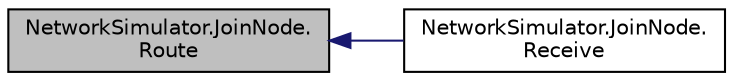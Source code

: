 digraph "NetworkSimulator.JoinNode.Route"
{
  edge [fontname="Helvetica",fontsize="10",labelfontname="Helvetica",labelfontsize="10"];
  node [fontname="Helvetica",fontsize="10",shape=record];
  rankdir="LR";
  Node1 [label="NetworkSimulator.JoinNode.\lRoute",height=0.2,width=0.4,color="black", fillcolor="grey75", style="filled", fontcolor="black"];
  Node1 -> Node2 [dir="back",color="midnightblue",fontsize="10",style="solid",fontname="Helvetica"];
  Node2 [label="NetworkSimulator.JoinNode.\lReceive",height=0.2,width=0.4,color="black", fillcolor="white", style="filled",URL="$class_network_simulator_1_1_join_node.html#a32dc54853db194d6647d15b795981744",tooltip="Процедура приема фрагмента в интегратор "];
}
